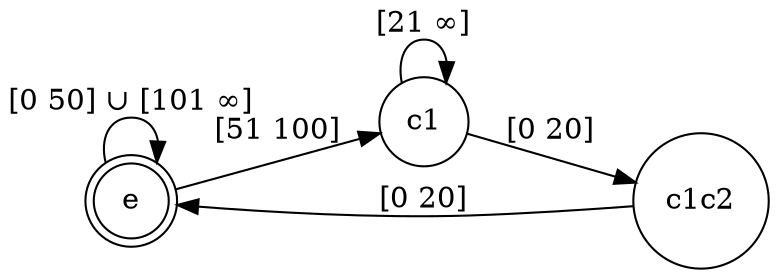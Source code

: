 digraph finite_state_machine {
	rankdir=LR;
	size="8,5"
	node [shape = doublecircle]; e ;
	node [shape = circle];
	e -> e [ label = "[0 50] ∪ [101 ∞]" ];
	e -> c1 [ label = "[51 100]" ];
	c1 -> c1c2 [ label = "[0 20]"];
	c1c2 -> e [ label = "[0 20]"];
	c1 -> c1 [ label = "[21 ∞]"];
}

